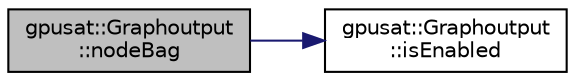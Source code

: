 digraph "gpusat::Graphoutput::nodeBag"
{
 // INTERACTIVE_SVG=YES
 // LATEX_PDF_SIZE
  edge [fontname="Helvetica",fontsize="10",labelfontname="Helvetica",labelfontsize="10"];
  node [fontname="Helvetica",fontsize="10",shape=record];
  rankdir="LR";
  Node1 [label="gpusat::Graphoutput\l::nodeBag",height=0.2,width=0.4,color="black", fillcolor="grey75", style="filled", fontcolor="black",tooltip="Creates one node with the corresponding solution in a connected extra bag."];
  Node1 -> Node2 [color="midnightblue",fontsize="10",style="solid",fontname="Helvetica"];
  Node2 [label="gpusat::Graphoutput\l::isEnabled",height=0.2,width=0.4,color="black", fillcolor="white", style="filled",URL="$classgpusat_1_1_graphoutput.html#a9337a44c758b7a403e4f7d854b8cd934",tooltip=" "];
}
